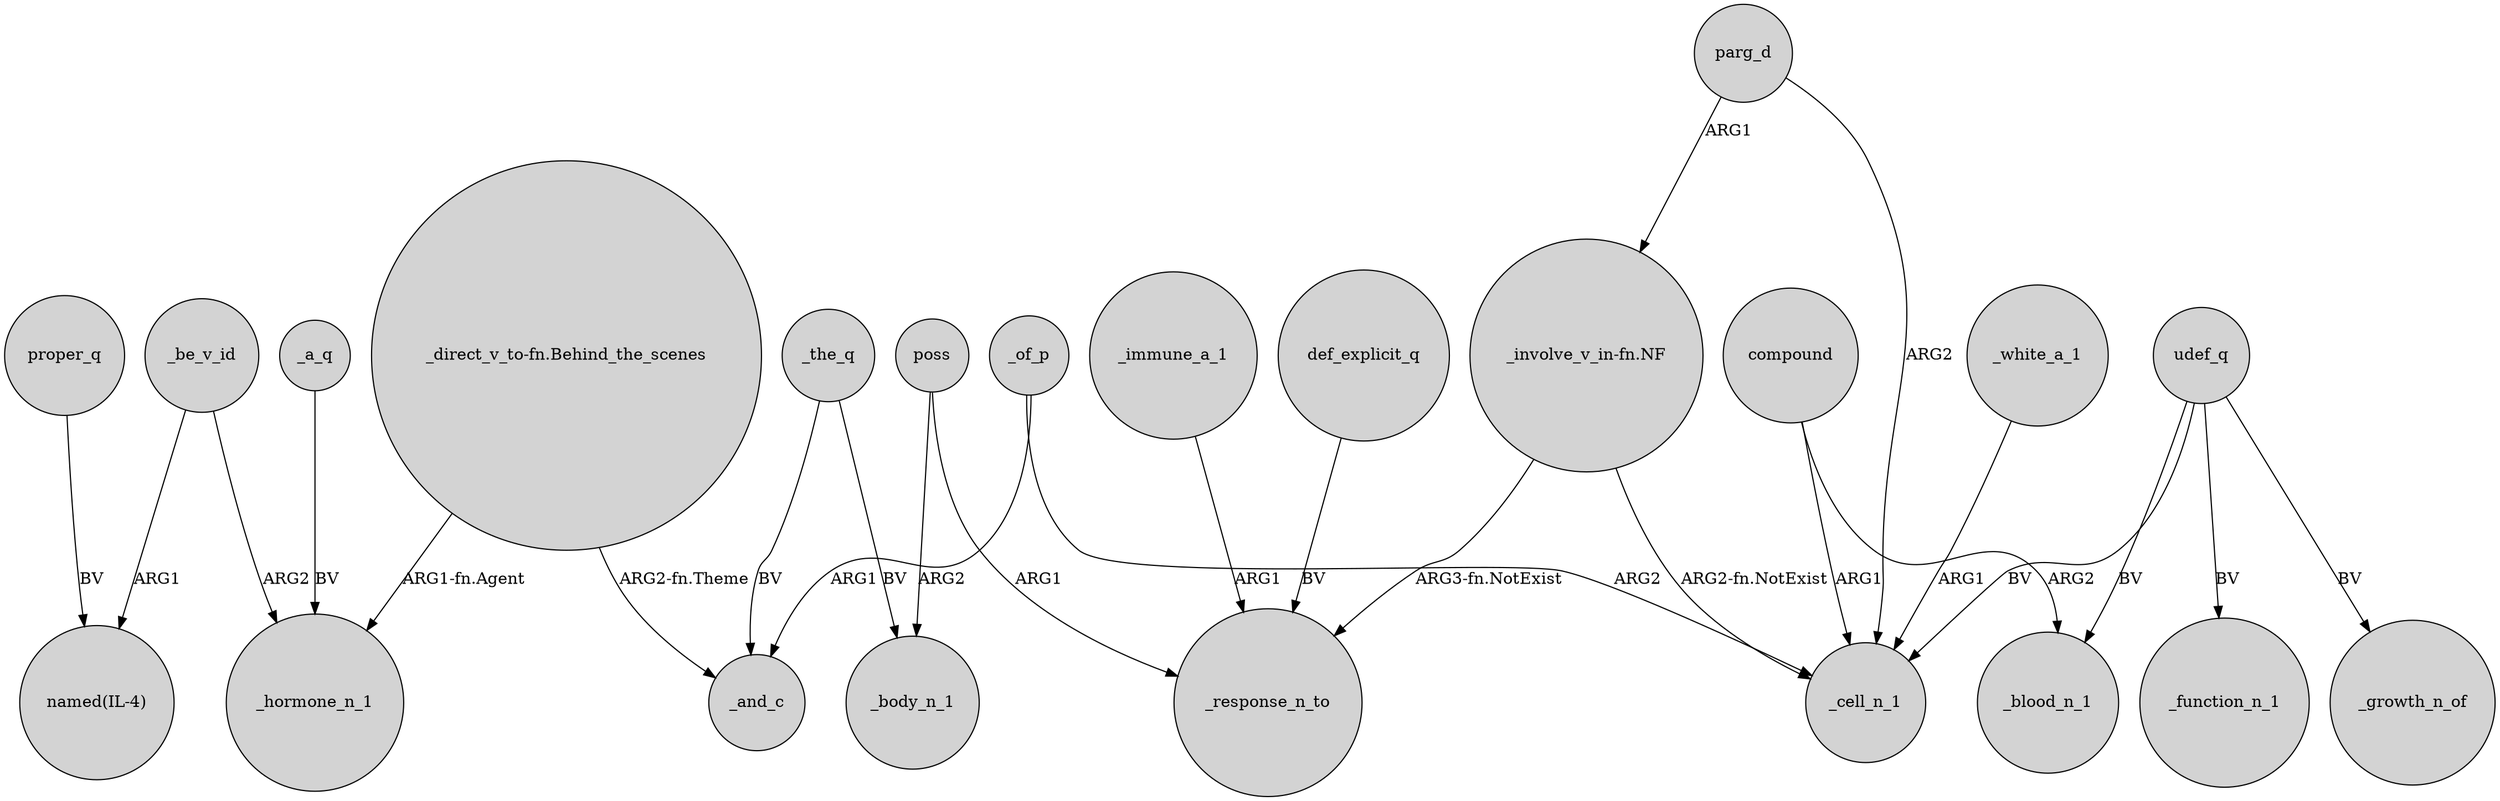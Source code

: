 digraph {
	node [shape=circle style=filled]
	_a_q -> _hormone_n_1 [label=BV]
	_the_q -> _and_c [label=BV]
	"_direct_v_to-fn.Behind_the_scenes" -> _and_c [label="ARG2-fn.Theme"]
	poss -> _response_n_to [label=ARG1]
	_immune_a_1 -> _response_n_to [label=ARG1]
	poss -> _body_n_1 [label=ARG2]
	"_involve_v_in-fn.NF" -> _cell_n_1 [label="ARG2-fn.NotExist"]
	udef_q -> _blood_n_1 [label=BV]
	_the_q -> _body_n_1 [label=BV]
	"_involve_v_in-fn.NF" -> _response_n_to [label="ARG3-fn.NotExist"]
	_be_v_id -> "named(IL-4)" [label=ARG1]
	def_explicit_q -> _response_n_to [label=BV]
	udef_q -> _function_n_1 [label=BV]
	compound -> _cell_n_1 [label=ARG1]
	_of_p -> _and_c [label=ARG1]
	udef_q -> _cell_n_1 [label=BV]
	proper_q -> "named(IL-4)" [label=BV]
	parg_d -> _cell_n_1 [label=ARG2]
	compound -> _blood_n_1 [label=ARG2]
	"_direct_v_to-fn.Behind_the_scenes" -> _hormone_n_1 [label="ARG1-fn.Agent"]
	_of_p -> _cell_n_1 [label=ARG2]
	udef_q -> _growth_n_of [label=BV]
	_white_a_1 -> _cell_n_1 [label=ARG1]
	_be_v_id -> _hormone_n_1 [label=ARG2]
	parg_d -> "_involve_v_in-fn.NF" [label=ARG1]
}
